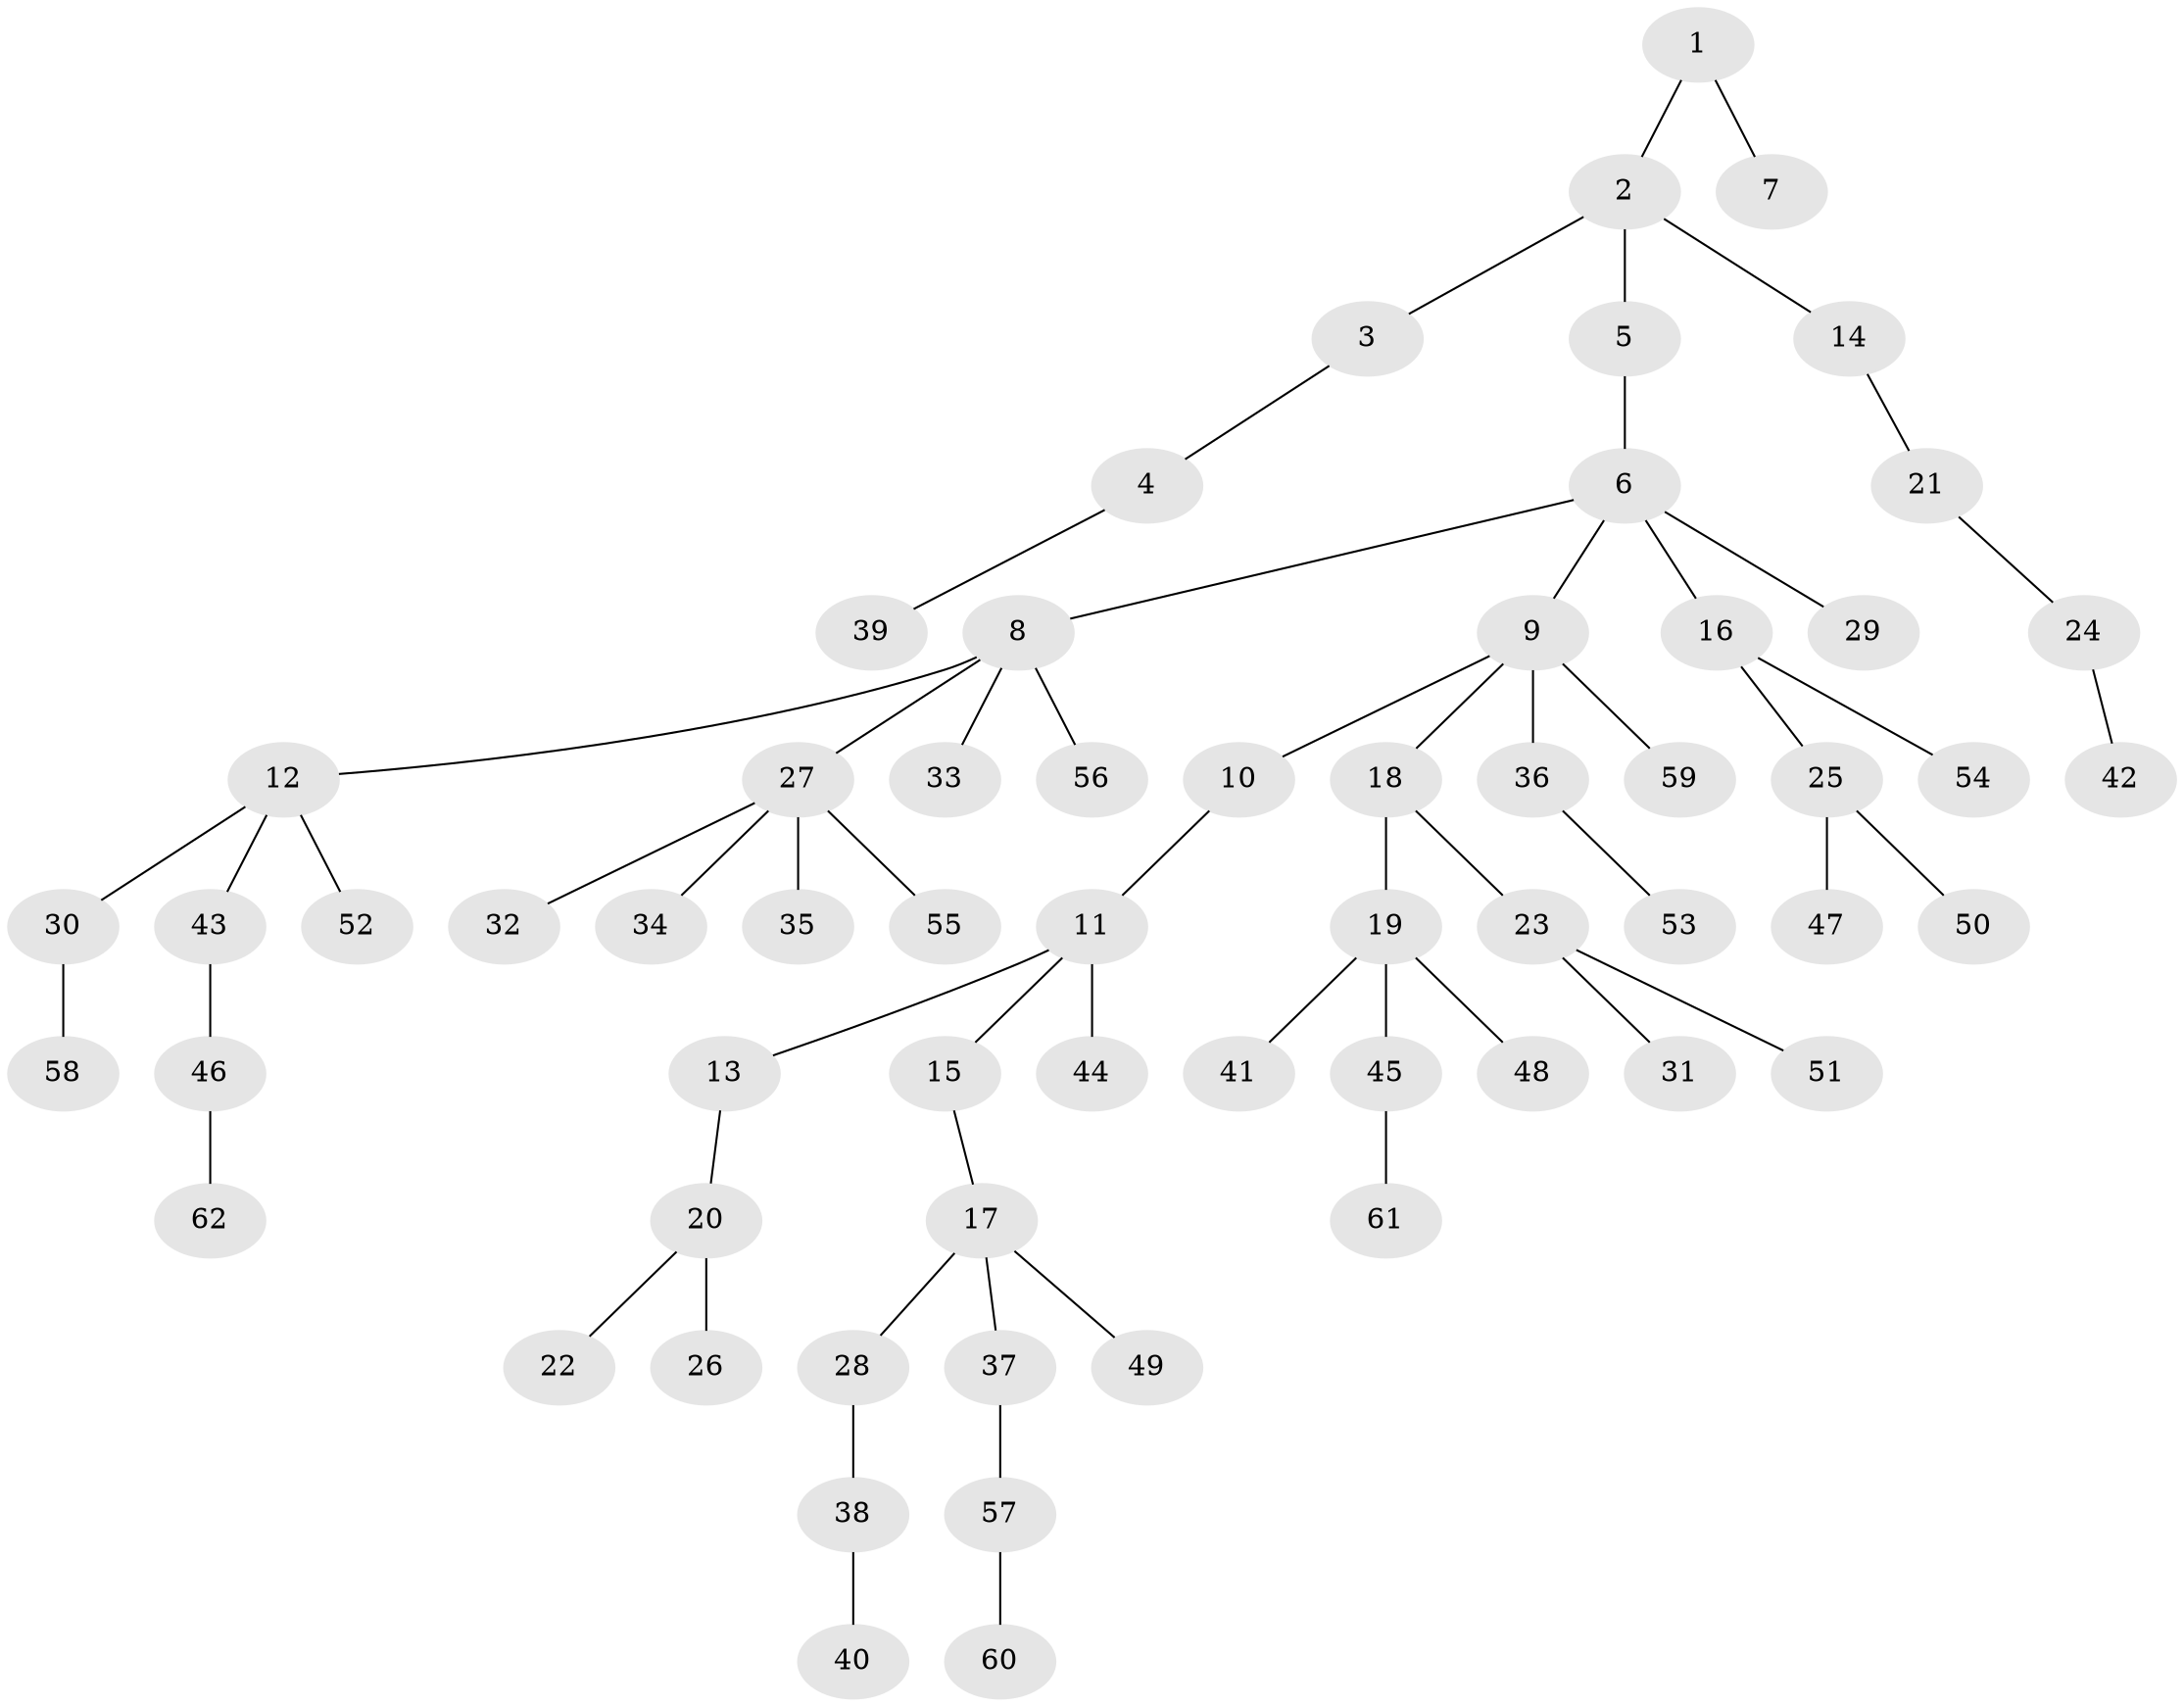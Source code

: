 // coarse degree distribution, {2: 0.3023255813953488, 4: 0.06976744186046512, 3: 0.023255813953488372, 1: 0.5348837209302325, 9: 0.023255813953488372, 5: 0.023255813953488372, 6: 0.023255813953488372}
// Generated by graph-tools (version 1.1) at 2025/56/03/04/25 21:56:22]
// undirected, 62 vertices, 61 edges
graph export_dot {
graph [start="1"]
  node [color=gray90,style=filled];
  1;
  2;
  3;
  4;
  5;
  6;
  7;
  8;
  9;
  10;
  11;
  12;
  13;
  14;
  15;
  16;
  17;
  18;
  19;
  20;
  21;
  22;
  23;
  24;
  25;
  26;
  27;
  28;
  29;
  30;
  31;
  32;
  33;
  34;
  35;
  36;
  37;
  38;
  39;
  40;
  41;
  42;
  43;
  44;
  45;
  46;
  47;
  48;
  49;
  50;
  51;
  52;
  53;
  54;
  55;
  56;
  57;
  58;
  59;
  60;
  61;
  62;
  1 -- 2;
  1 -- 7;
  2 -- 3;
  2 -- 5;
  2 -- 14;
  3 -- 4;
  4 -- 39;
  5 -- 6;
  6 -- 8;
  6 -- 9;
  6 -- 16;
  6 -- 29;
  8 -- 12;
  8 -- 27;
  8 -- 33;
  8 -- 56;
  9 -- 10;
  9 -- 18;
  9 -- 36;
  9 -- 59;
  10 -- 11;
  11 -- 13;
  11 -- 15;
  11 -- 44;
  12 -- 30;
  12 -- 43;
  12 -- 52;
  13 -- 20;
  14 -- 21;
  15 -- 17;
  16 -- 25;
  16 -- 54;
  17 -- 28;
  17 -- 37;
  17 -- 49;
  18 -- 19;
  18 -- 23;
  19 -- 41;
  19 -- 45;
  19 -- 48;
  20 -- 22;
  20 -- 26;
  21 -- 24;
  23 -- 31;
  23 -- 51;
  24 -- 42;
  25 -- 47;
  25 -- 50;
  27 -- 32;
  27 -- 34;
  27 -- 35;
  27 -- 55;
  28 -- 38;
  30 -- 58;
  36 -- 53;
  37 -- 57;
  38 -- 40;
  43 -- 46;
  45 -- 61;
  46 -- 62;
  57 -- 60;
}
